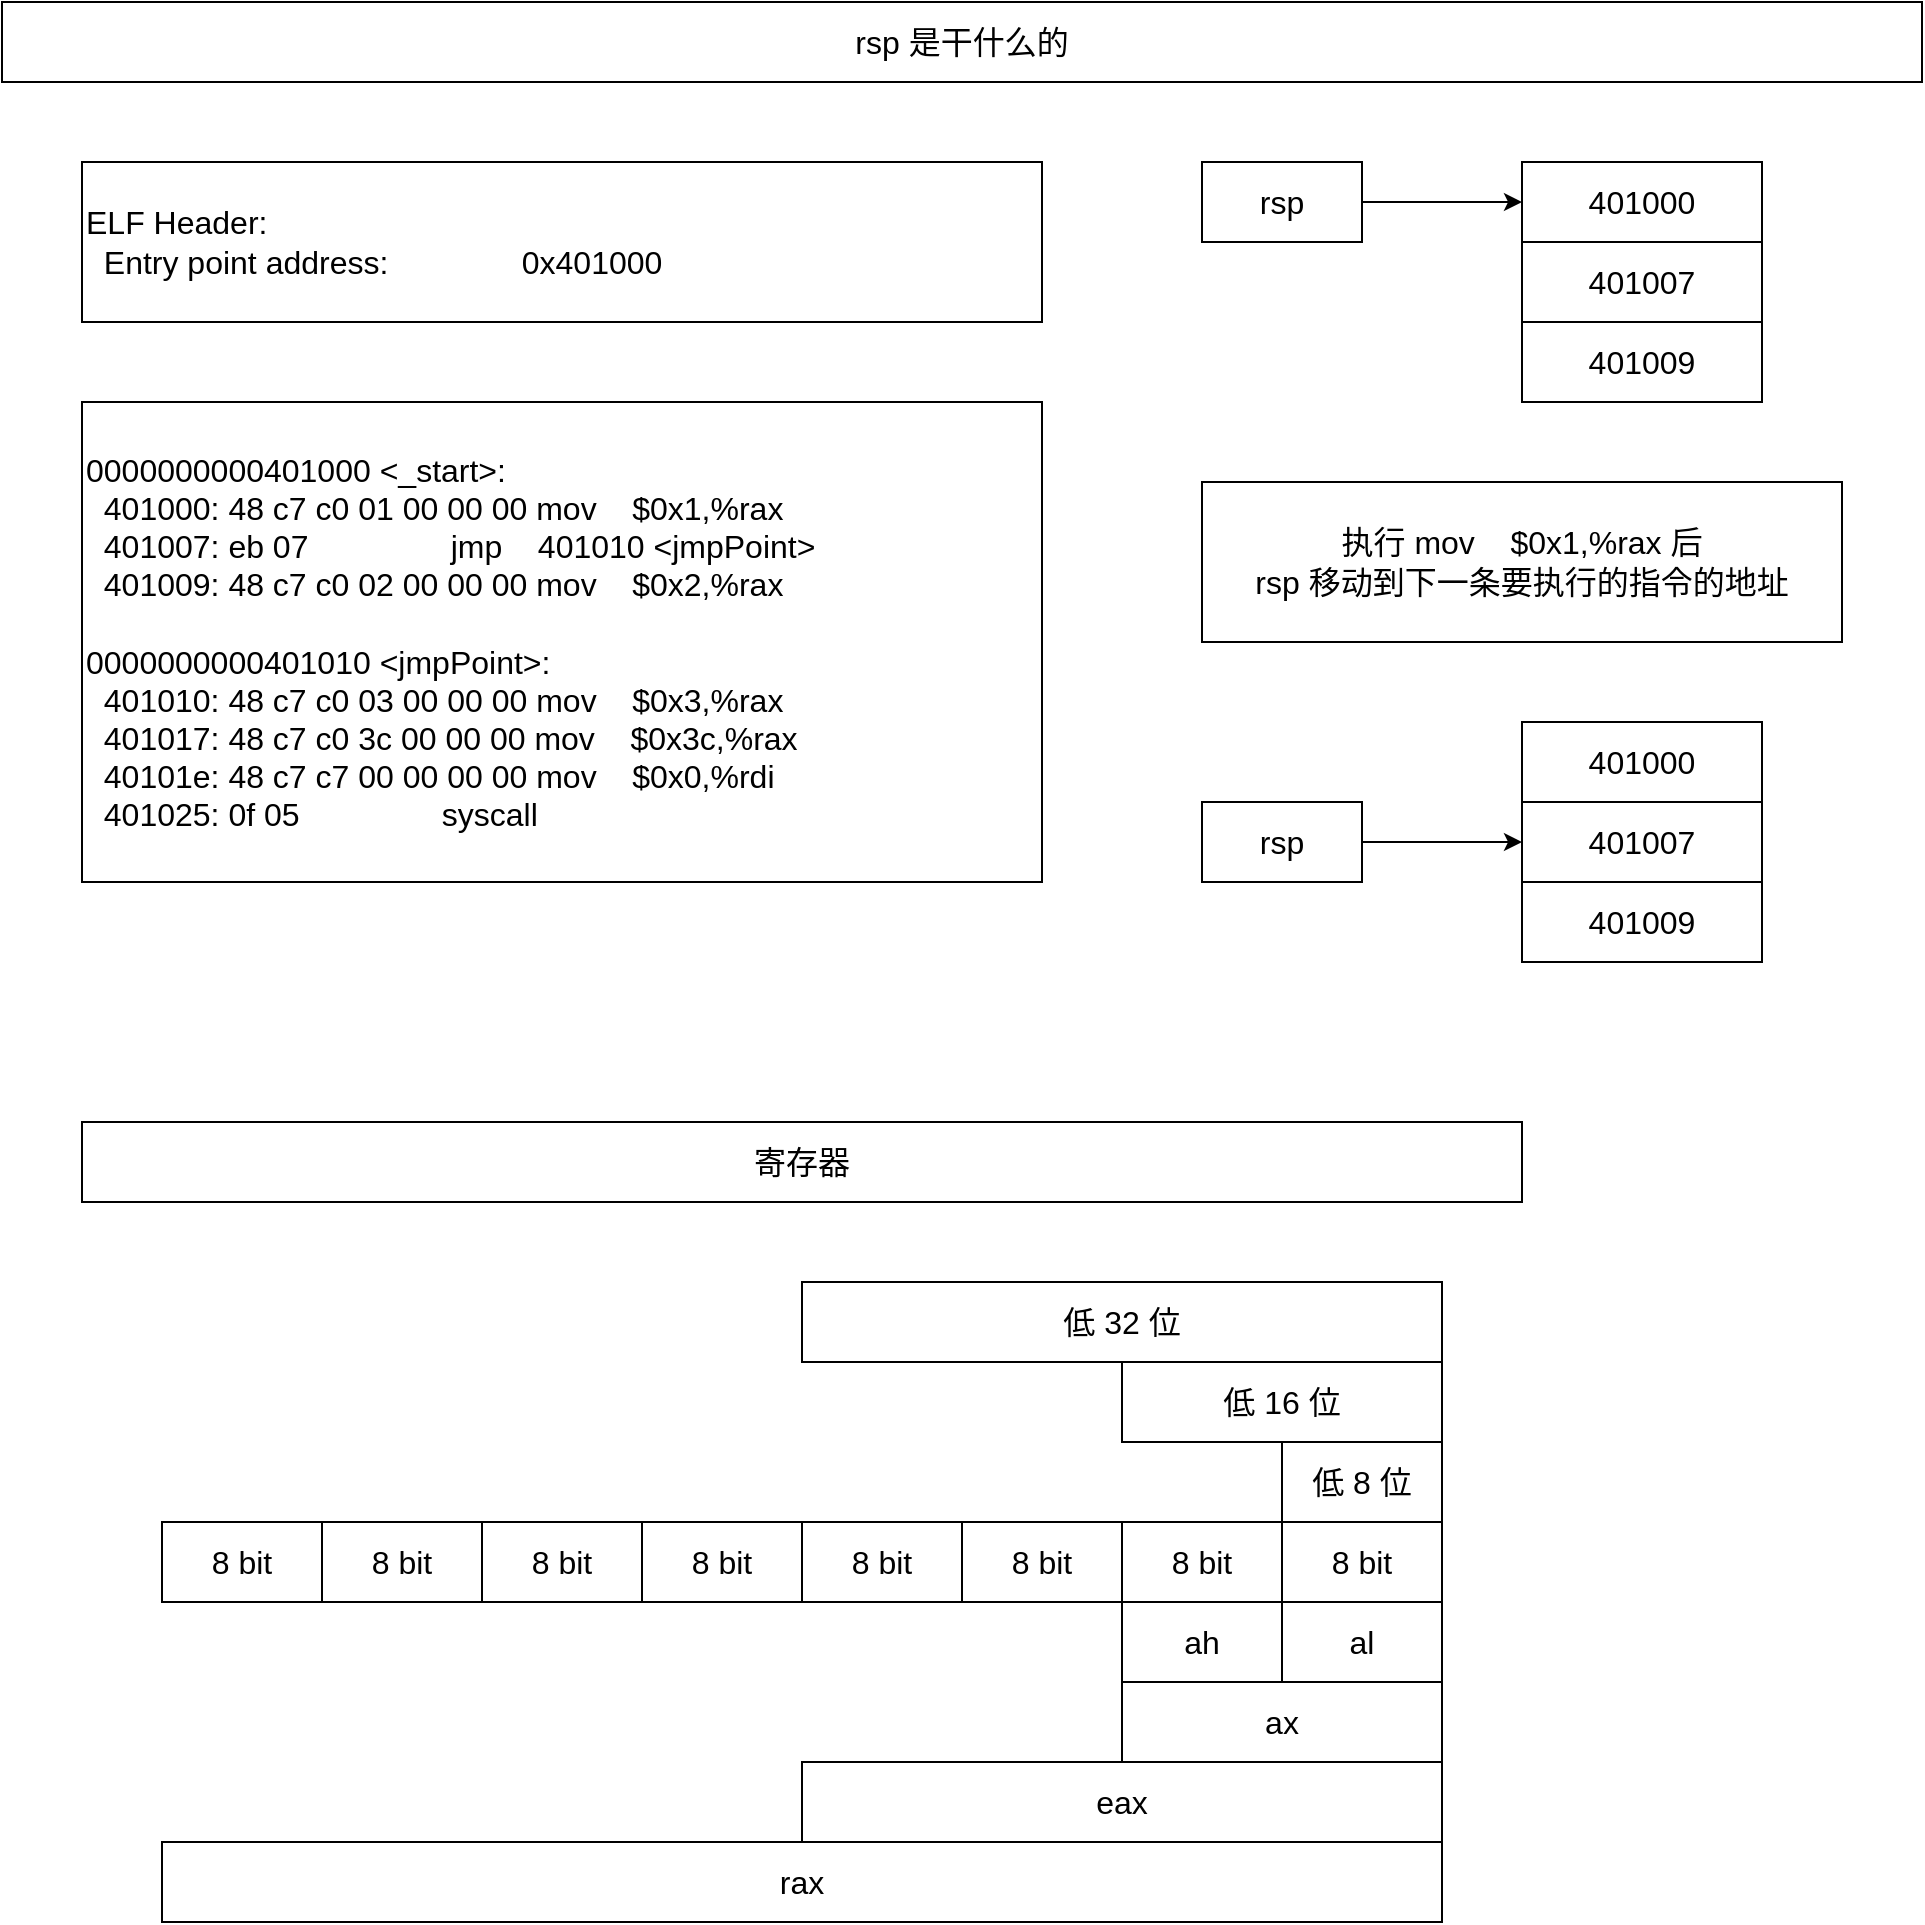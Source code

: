 <mxfile version="17.4.2" type="device"><diagram id="jFZ3DlJ9IxlYxu-9t4Uk" name="第 1 页"><mxGraphModel dx="1088" dy="843" grid="1" gridSize="10" guides="0" tooltips="1" connect="1" arrows="0" fold="1" page="1" pageScale="1" pageWidth="827" pageHeight="1169" math="0" shadow="0"><root><mxCell id="0"/><mxCell id="1" parent="0"/><mxCell id="8xFIKZWwdsHKpGowyjDr-1" value="rsp 是干什么的" style="rounded=0;whiteSpace=wrap;html=1;fillColor=none;fontSize=16;" parent="1" vertex="1"><mxGeometry x="40" y="40" width="960" height="40" as="geometry"/></mxCell><mxCell id="8xFIKZWwdsHKpGowyjDr-4" value="&lt;div style=&quot;font-size: 16px;&quot;&gt;0000000000401000 &amp;lt;_start&amp;gt;:&lt;/div&gt;&lt;div style=&quot;font-size: 16px;&quot;&gt;&amp;nbsp; 401000:&lt;span style=&quot;font-size: 16px;&quot;&gt;&#9;&lt;/span&gt;48 c7 c0 01 00 00 00 &lt;span style=&quot;font-size: 16px;&quot;&gt;&#9;&lt;/span&gt;mov&amp;nbsp; &amp;nbsp; $0x1,%rax&lt;/div&gt;&lt;div style=&quot;font-size: 16px;&quot;&gt;&amp;nbsp; 401007:&lt;span style=&quot;font-size: 16px;&quot;&gt;&#9;&lt;/span&gt;eb 07&amp;nbsp; &amp;nbsp; &amp;nbsp; &amp;nbsp; &amp;nbsp; &amp;nbsp; &amp;nbsp; &amp;nbsp; &lt;span style=&quot;font-size: 16px;&quot;&gt;&#9;&lt;/span&gt;jmp&amp;nbsp; &amp;nbsp; 401010 &amp;lt;jmpPoint&amp;gt;&lt;/div&gt;&lt;div style=&quot;font-size: 16px;&quot;&gt;&amp;nbsp; 401009:&lt;span style=&quot;font-size: 16px;&quot;&gt;&#9;&lt;/span&gt;48 c7 c0 02 00 00 00 &lt;span style=&quot;font-size: 16px;&quot;&gt;&#9;&lt;/span&gt;mov&amp;nbsp; &amp;nbsp; $0x2,%rax&lt;/div&gt;&lt;div style=&quot;font-size: 16px;&quot;&gt;&lt;br style=&quot;font-size: 16px;&quot;&gt;&lt;/div&gt;&lt;div style=&quot;font-size: 16px;&quot;&gt;0000000000401010 &amp;lt;jmpPoint&amp;gt;:&lt;/div&gt;&lt;div style=&quot;font-size: 16px;&quot;&gt;&amp;nbsp; 401010:&lt;span style=&quot;font-size: 16px;&quot;&gt;&#9;&lt;/span&gt;48 c7 c0 03 00 00 00 &lt;span style=&quot;font-size: 16px;&quot;&gt;&#9;&lt;/span&gt;mov&amp;nbsp; &amp;nbsp; $0x3,%rax&lt;/div&gt;&lt;div style=&quot;font-size: 16px;&quot;&gt;&amp;nbsp; 401017:&lt;span style=&quot;font-size: 16px;&quot;&gt;&#9;&lt;/span&gt;48 c7 c0 3c 00 00 00 &lt;span style=&quot;font-size: 16px;&quot;&gt;&#9;&lt;/span&gt;mov&amp;nbsp; &amp;nbsp; $0x3c,%rax&lt;/div&gt;&lt;div style=&quot;font-size: 16px;&quot;&gt;&amp;nbsp; 40101e:&lt;span style=&quot;font-size: 16px;&quot;&gt;&#9;&lt;/span&gt;48 c7 c7 00 00 00 00 &lt;span style=&quot;font-size: 16px;&quot;&gt;&#9;&lt;/span&gt;mov&amp;nbsp; &amp;nbsp; $0x0,%rdi&lt;/div&gt;&lt;div style=&quot;font-size: 16px;&quot;&gt;&amp;nbsp; 401025:&lt;span style=&quot;font-size: 16px;&quot;&gt;&#9;&lt;/span&gt;0f 05&amp;nbsp; &amp;nbsp; &amp;nbsp; &amp;nbsp; &amp;nbsp; &amp;nbsp; &amp;nbsp; &amp;nbsp; &lt;span style=&quot;font-size: 16px;&quot;&gt;&#9;&lt;/span&gt;syscall&lt;/div&gt;" style="rounded=0;whiteSpace=wrap;html=1;fillColor=none;align=left;fontSize=16;" parent="1" vertex="1"><mxGeometry x="80" y="240" width="480" height="240" as="geometry"/></mxCell><mxCell id="8xFIKZWwdsHKpGowyjDr-5" value="&lt;span style=&quot;text-align: left; font-size: 16px;&quot;&gt;401000&lt;/span&gt;" style="rounded=0;whiteSpace=wrap;html=1;fillColor=none;fontSize=16;" parent="1" vertex="1"><mxGeometry x="800" y="120" width="120" height="40" as="geometry"/></mxCell><mxCell id="8xFIKZWwdsHKpGowyjDr-6" value="&lt;span style=&quot;text-align: left; font-size: 16px;&quot;&gt;401007&lt;/span&gt;" style="rounded=0;whiteSpace=wrap;html=1;fillColor=none;fontSize=16;" parent="1" vertex="1"><mxGeometry x="800" y="160" width="120" height="40" as="geometry"/></mxCell><mxCell id="8xFIKZWwdsHKpGowyjDr-7" value="&lt;span style=&quot;text-align: left; font-size: 16px;&quot;&gt;401009&lt;/span&gt;" style="rounded=0;whiteSpace=wrap;html=1;fillColor=none;fontSize=16;" parent="1" vertex="1"><mxGeometry x="800" y="200" width="120" height="40" as="geometry"/></mxCell><mxCell id="8xFIKZWwdsHKpGowyjDr-13" value="&lt;div style=&quot;font-size: 16px;&quot;&gt;ELF Header:&lt;/div&gt;&lt;div style=&quot;font-size: 16px;&quot;&gt;&lt;span style=&quot;font-size: 16px;&quot;&gt;&amp;nbsp; Entry point address:&amp;nbsp; &amp;nbsp; &amp;nbsp; &amp;nbsp; &amp;nbsp; &amp;nbsp; &amp;nbsp; &amp;nbsp;0x401000&lt;/span&gt;&lt;/div&gt;" style="whiteSpace=wrap;html=1;fillColor=none;align=left;fontSize=16;" parent="1" vertex="1"><mxGeometry x="80" y="120" width="480" height="80" as="geometry"/></mxCell><mxCell id="8xFIKZWwdsHKpGowyjDr-21" value="&lt;span style=&quot;text-align: left; font-size: 16px;&quot;&gt;401000&lt;/span&gt;" style="rounded=0;whiteSpace=wrap;html=1;fillColor=none;fontSize=16;" parent="1" vertex="1"><mxGeometry x="800" y="400" width="120" height="40" as="geometry"/></mxCell><mxCell id="8xFIKZWwdsHKpGowyjDr-22" value="&lt;span style=&quot;text-align: left; font-size: 16px;&quot;&gt;401007&lt;/span&gt;" style="rounded=0;whiteSpace=wrap;html=1;fillColor=none;fontSize=16;" parent="1" vertex="1"><mxGeometry x="800" y="440" width="120" height="40" as="geometry"/></mxCell><mxCell id="8xFIKZWwdsHKpGowyjDr-26" value="rsp" style="rounded=0;whiteSpace=wrap;html=1;fillColor=none;fontSize=16;" parent="1" vertex="1"><mxGeometry x="640" y="440" width="80" height="40" as="geometry"/></mxCell><mxCell id="8xFIKZWwdsHKpGowyjDr-27" value="" style="endArrow=classic;html=1;rounded=0;fontSize=16;" parent="1" edge="1"><mxGeometry width="50" height="50" relative="1" as="geometry"><mxPoint x="720" y="460" as="sourcePoint"/><mxPoint x="800" y="460" as="targetPoint"/></mxGeometry></mxCell><mxCell id="8xFIKZWwdsHKpGowyjDr-28" value="&lt;span style=&quot;text-align: left; font-size: 16px;&quot;&gt;401009&lt;/span&gt;" style="rounded=0;whiteSpace=wrap;html=1;fillColor=none;fontSize=16;" parent="1" vertex="1"><mxGeometry x="800" y="480" width="120" height="40" as="geometry"/></mxCell><mxCell id="8xFIKZWwdsHKpGowyjDr-29" value="&lt;span style=&quot;text-align: left; font-size: 16px;&quot;&gt;执行 mov&amp;nbsp; &amp;nbsp; $0x1,%rax 后&lt;br style=&quot;font-size: 16px;&quot;&gt;&lt;/span&gt;&lt;span style=&quot;text-align: left; font-size: 16px;&quot;&gt;rsp 移动到下一条要执行的指令的地址&lt;/span&gt;&lt;span style=&quot;text-align: left; font-size: 16px;&quot;&gt;&lt;br style=&quot;font-size: 16px;&quot;&gt;&lt;/span&gt;" style="whiteSpace=wrap;html=1;fillColor=none;fontSize=16;" parent="1" vertex="1"><mxGeometry x="640" y="280" width="320" height="80" as="geometry"/></mxCell><mxCell id="8xFIKZWwdsHKpGowyjDr-30" value="rsp" style="rounded=0;whiteSpace=wrap;html=1;fillColor=none;fontSize=16;" parent="1" vertex="1"><mxGeometry x="640" y="120" width="80" height="40" as="geometry"/></mxCell><mxCell id="8xFIKZWwdsHKpGowyjDr-31" value="" style="endArrow=classic;html=1;rounded=0;fontSize=16;" parent="1" edge="1"><mxGeometry width="50" height="50" relative="1" as="geometry"><mxPoint x="720" y="140" as="sourcePoint"/><mxPoint x="800" y="140" as="targetPoint"/></mxGeometry></mxCell><mxCell id="8xFIKZWwdsHKpGowyjDr-100" value="寄存器" style="rounded=0;whiteSpace=wrap;html=1;fillColor=none;fontSize=16;" parent="1" vertex="1"><mxGeometry x="80" y="600" width="720" height="40" as="geometry"/></mxCell><mxCell id="8xFIKZWwdsHKpGowyjDr-101" value="8 bit" style="rounded=0;whiteSpace=wrap;html=1;fontSize=16;fillColor=none;" parent="1" vertex="1"><mxGeometry x="120" y="800" width="80" height="40" as="geometry"/></mxCell><mxCell id="8xFIKZWwdsHKpGowyjDr-102" value="8 bit" style="rounded=0;whiteSpace=wrap;html=1;fontSize=16;fillColor=none;" parent="1" vertex="1"><mxGeometry x="200" y="800" width="80" height="40" as="geometry"/></mxCell><mxCell id="8xFIKZWwdsHKpGowyjDr-103" value="8 bit" style="rounded=0;whiteSpace=wrap;html=1;fontSize=16;fillColor=none;" parent="1" vertex="1"><mxGeometry x="280" y="800" width="80" height="40" as="geometry"/></mxCell><mxCell id="8xFIKZWwdsHKpGowyjDr-104" value="8 bit" style="rounded=0;whiteSpace=wrap;html=1;fontSize=16;fillColor=none;" parent="1" vertex="1"><mxGeometry x="360" y="800" width="80" height="40" as="geometry"/></mxCell><mxCell id="8xFIKZWwdsHKpGowyjDr-105" value="8 bit" style="rounded=0;whiteSpace=wrap;html=1;fontSize=16;fillColor=none;" parent="1" vertex="1"><mxGeometry x="440" y="800" width="80" height="40" as="geometry"/></mxCell><mxCell id="8xFIKZWwdsHKpGowyjDr-106" value="8 bit" style="rounded=0;whiteSpace=wrap;html=1;fontSize=16;fillColor=none;" parent="1" vertex="1"><mxGeometry x="520" y="800" width="80" height="40" as="geometry"/></mxCell><mxCell id="8xFIKZWwdsHKpGowyjDr-107" value="8 bit" style="rounded=0;whiteSpace=wrap;html=1;fontSize=16;fillColor=none;" parent="1" vertex="1"><mxGeometry x="600" y="800" width="80" height="40" as="geometry"/></mxCell><mxCell id="8xFIKZWwdsHKpGowyjDr-108" value="8 bit" style="rounded=0;whiteSpace=wrap;html=1;fontSize=16;fillColor=none;" parent="1" vertex="1"><mxGeometry x="680" y="800" width="80" height="40" as="geometry"/></mxCell><mxCell id="8xFIKZWwdsHKpGowyjDr-109" value="rax" style="rounded=0;whiteSpace=wrap;html=1;fontSize=16;fillColor=none;" parent="1" vertex="1"><mxGeometry x="120" y="960" width="640" height="40" as="geometry"/></mxCell><mxCell id="8xFIKZWwdsHKpGowyjDr-110" value="eax" style="rounded=0;whiteSpace=wrap;html=1;fontSize=16;fillColor=none;" parent="1" vertex="1"><mxGeometry x="440" y="920" width="320" height="40" as="geometry"/></mxCell><mxCell id="8xFIKZWwdsHKpGowyjDr-111" value="ax" style="rounded=0;whiteSpace=wrap;html=1;fontSize=16;fillColor=none;" parent="1" vertex="1"><mxGeometry x="600" y="880" width="160" height="40" as="geometry"/></mxCell><mxCell id="8xFIKZWwdsHKpGowyjDr-112" value="ah" style="rounded=0;whiteSpace=wrap;html=1;fontSize=16;fillColor=none;" parent="1" vertex="1"><mxGeometry x="600" y="840" width="80" height="40" as="geometry"/></mxCell><mxCell id="8xFIKZWwdsHKpGowyjDr-113" value="al" style="rounded=0;whiteSpace=wrap;html=1;fontSize=16;fillColor=none;" parent="1" vertex="1"><mxGeometry x="680" y="840" width="80" height="40" as="geometry"/></mxCell><mxCell id="8xFIKZWwdsHKpGowyjDr-114" value="低 8 位" style="rounded=0;whiteSpace=wrap;html=1;fontSize=16;fillColor=none;" parent="1" vertex="1"><mxGeometry x="680" y="760" width="80" height="40" as="geometry"/></mxCell><mxCell id="8xFIKZWwdsHKpGowyjDr-115" value="低 16 位" style="rounded=0;whiteSpace=wrap;html=1;fontSize=16;fillColor=none;" parent="1" vertex="1"><mxGeometry x="600" y="720" width="160" height="40" as="geometry"/></mxCell><mxCell id="8xFIKZWwdsHKpGowyjDr-116" value="低 32 位" style="rounded=0;whiteSpace=wrap;html=1;fontSize=16;fillColor=none;" parent="1" vertex="1"><mxGeometry x="440" y="680" width="320" height="40" as="geometry"/></mxCell></root></mxGraphModel></diagram></mxfile>